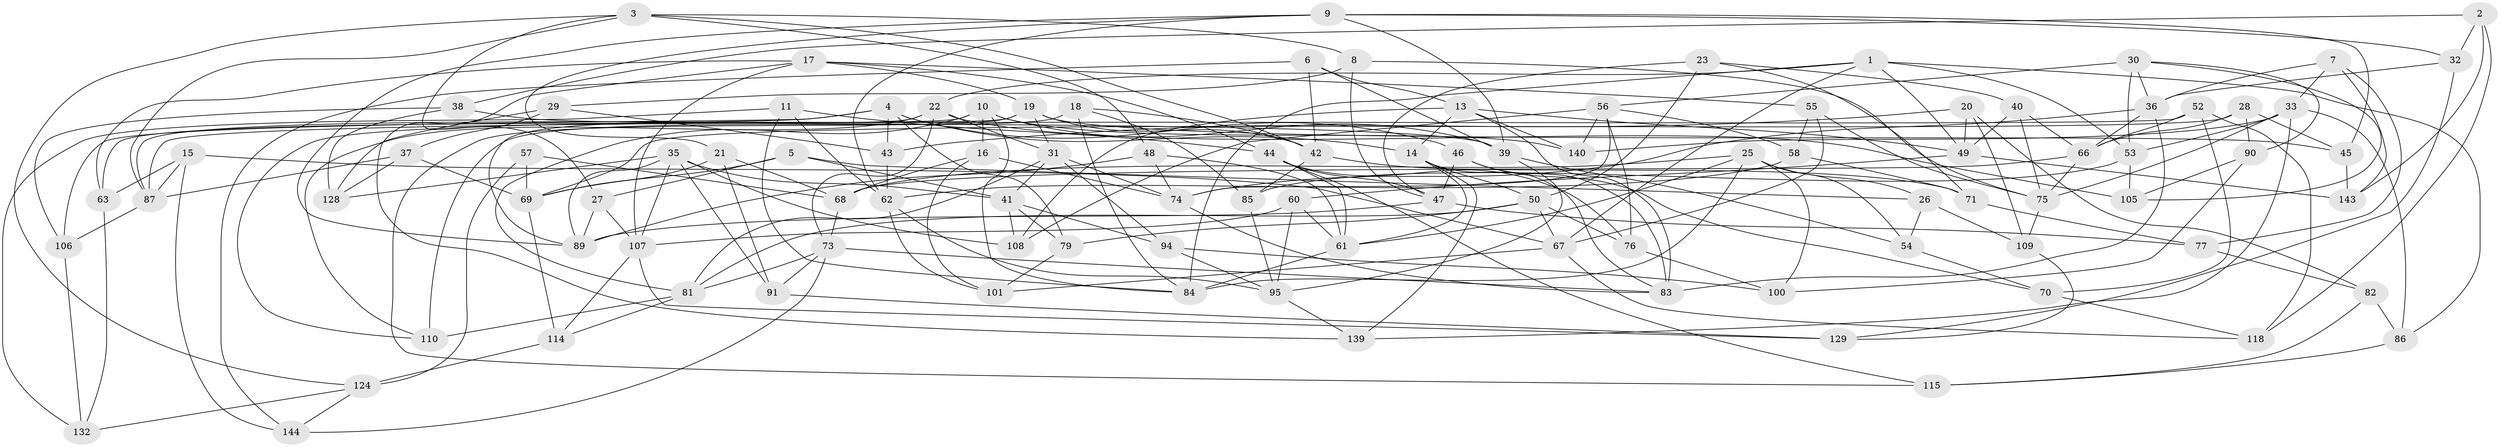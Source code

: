 // original degree distribution, {4: 1.0}
// Generated by graph-tools (version 1.1) at 2025/11/02/27/25 16:11:50]
// undirected, 101 vertices, 242 edges
graph export_dot {
graph [start="1"]
  node [color=gray90,style=filled];
  1 [super="+127"];
  2;
  3 [super="+137"];
  4 [super="+24"];
  5;
  6;
  7;
  8;
  9 [super="+104"];
  10 [super="+12"];
  11;
  13 [super="+120"];
  14 [super="+112"];
  15 [super="+88"];
  16;
  17 [super="+51"];
  18;
  19 [super="+59"];
  20;
  21;
  22 [super="+122"];
  23;
  25 [super="+78"];
  26;
  27;
  28;
  29;
  30 [super="+111"];
  31 [super="+34"];
  32;
  33 [super="+99"];
  35 [super="+131"];
  36 [super="+133"];
  37;
  38;
  39 [super="+96"];
  40;
  41 [super="+93"];
  42 [super="+65"];
  43;
  44 [super="+98"];
  45;
  46;
  47 [super="+135"];
  48;
  49 [super="+141"];
  50 [super="+116"];
  52;
  53 [super="+97"];
  54;
  55;
  56 [super="+64"];
  57;
  58;
  60;
  61 [super="+119"];
  62 [super="+125"];
  63 [super="+72"];
  66 [super="+123"];
  67 [super="+92"];
  68 [super="+117"];
  69 [super="+80"];
  70;
  71;
  73 [super="+130"];
  74 [super="+142"];
  75 [super="+113"];
  76;
  77;
  79;
  81 [super="+145"];
  82;
  83 [super="+103"];
  84 [super="+121"];
  85;
  86;
  87 [super="+102"];
  89 [super="+126"];
  90;
  91;
  94;
  95 [super="+138"];
  100;
  101;
  105;
  106;
  107 [super="+134"];
  108;
  109;
  110;
  114;
  115;
  118;
  124 [super="+136"];
  128;
  129;
  132;
  139;
  140;
  143;
  144;
  1 -- 49;
  1 -- 84;
  1 -- 53;
  1 -- 86;
  1 -- 22;
  1 -- 67;
  2 -- 118;
  2 -- 32;
  2 -- 38;
  2 -- 143;
  3 -- 48;
  3 -- 8;
  3 -- 27;
  3 -- 87;
  3 -- 42;
  3 -- 124;
  4 -- 43;
  4 -- 110;
  4 -- 46;
  4 -- 106;
  4 -- 14;
  4 -- 79;
  5 -- 69;
  5 -- 26;
  5 -- 41;
  5 -- 27;
  6 -- 144;
  6 -- 39;
  6 -- 42;
  6 -- 13;
  7 -- 143;
  7 -- 77;
  7 -- 33;
  7 -- 36;
  8 -- 75;
  8 -- 29;
  8 -- 47;
  9 -- 45;
  9 -- 32;
  9 -- 21;
  9 -- 39;
  9 -- 89;
  9 -- 62;
  10 -- 84;
  10 -- 39;
  10 -- 16;
  10 -- 81;
  10 -- 140;
  10 -- 63;
  11 -- 132;
  11 -- 84;
  11 -- 44;
  11 -- 62;
  13 -- 83;
  13 -- 140;
  13 -- 14;
  13 -- 49;
  13 -- 108;
  14 -- 61;
  14 -- 139;
  14 -- 50;
  14 -- 83;
  15 -- 63 [weight=3];
  15 -- 144;
  15 -- 87;
  15 -- 67;
  16 -- 101;
  16 -- 68;
  16 -- 74;
  17 -- 139;
  17 -- 107;
  17 -- 63;
  17 -- 19;
  17 -- 44;
  17 -- 55;
  18 -- 85;
  18 -- 110;
  18 -- 42;
  18 -- 84;
  19 -- 115;
  19 -- 42;
  19 -- 45;
  19 -- 87;
  19 -- 31;
  20 -- 82;
  20 -- 49;
  20 -- 109;
  20 -- 43;
  21 -- 91;
  21 -- 68;
  21 -- 69;
  22 -- 73;
  22 -- 105;
  22 -- 31;
  22 -- 110;
  22 -- 89;
  23 -- 71;
  23 -- 47;
  23 -- 40;
  23 -- 50;
  25 -- 100;
  25 -- 61;
  25 -- 26;
  25 -- 54;
  25 -- 68;
  25 -- 84;
  26 -- 109;
  26 -- 54;
  27 -- 89;
  27 -- 107;
  28 -- 90;
  28 -- 66;
  28 -- 45;
  28 -- 69;
  29 -- 128;
  29 -- 37;
  29 -- 43;
  30 -- 36;
  30 -- 53 [weight=2];
  30 -- 56;
  30 -- 105;
  30 -- 90;
  31 -- 94;
  31 -- 81;
  31 -- 74;
  31 -- 41;
  32 -- 129;
  32 -- 36;
  33 -- 140;
  33 -- 75;
  33 -- 139;
  33 -- 86;
  33 -- 53;
  35 -- 128;
  35 -- 107;
  35 -- 41;
  35 -- 89;
  35 -- 91;
  35 -- 108;
  36 -- 66;
  36 -- 83;
  36 -- 74;
  37 -- 128;
  37 -- 87;
  37 -- 69;
  38 -- 128;
  38 -- 106;
  38 -- 39;
  39 -- 54;
  39 -- 95;
  40 -- 66;
  40 -- 75;
  40 -- 49;
  41 -- 79;
  41 -- 108;
  41 -- 94;
  42 -- 71;
  42 -- 85;
  43 -- 62;
  44 -- 47;
  44 -- 115;
  44 -- 61;
  44 -- 76;
  45 -- 143;
  46 -- 70;
  46 -- 83;
  46 -- 47;
  47 -- 77;
  47 -- 89;
  48 -- 61;
  48 -- 89;
  48 -- 74;
  49 -- 60;
  49 -- 143;
  50 -- 79;
  50 -- 76;
  50 -- 81;
  50 -- 67;
  52 -- 87;
  52 -- 118;
  52 -- 70;
  52 -- 66;
  53 -- 85;
  53 -- 105;
  54 -- 70;
  55 -- 67;
  55 -- 58;
  55 -- 75;
  56 -- 74;
  56 -- 108;
  56 -- 58;
  56 -- 140;
  56 -- 76;
  57 -- 69;
  57 -- 68;
  57 -- 124 [weight=2];
  58 -- 71;
  58 -- 62;
  60 -- 107;
  60 -- 61;
  60 -- 95;
  61 -- 84;
  62 -- 95;
  62 -- 101;
  63 -- 132;
  66 -- 68;
  66 -- 75;
  67 -- 118;
  67 -- 101;
  68 -- 73;
  69 -- 114;
  70 -- 118;
  71 -- 77;
  73 -- 144;
  73 -- 81;
  73 -- 91;
  73 -- 83;
  74 -- 83;
  75 -- 109;
  76 -- 100;
  77 -- 82;
  79 -- 101;
  81 -- 114;
  81 -- 110;
  82 -- 86;
  82 -- 115;
  85 -- 95;
  86 -- 115;
  87 -- 106;
  90 -- 100;
  90 -- 105;
  91 -- 129;
  94 -- 100;
  94 -- 95;
  95 -- 139;
  106 -- 132;
  107 -- 129;
  107 -- 114;
  109 -- 129;
  114 -- 124;
  124 -- 132;
  124 -- 144;
}
